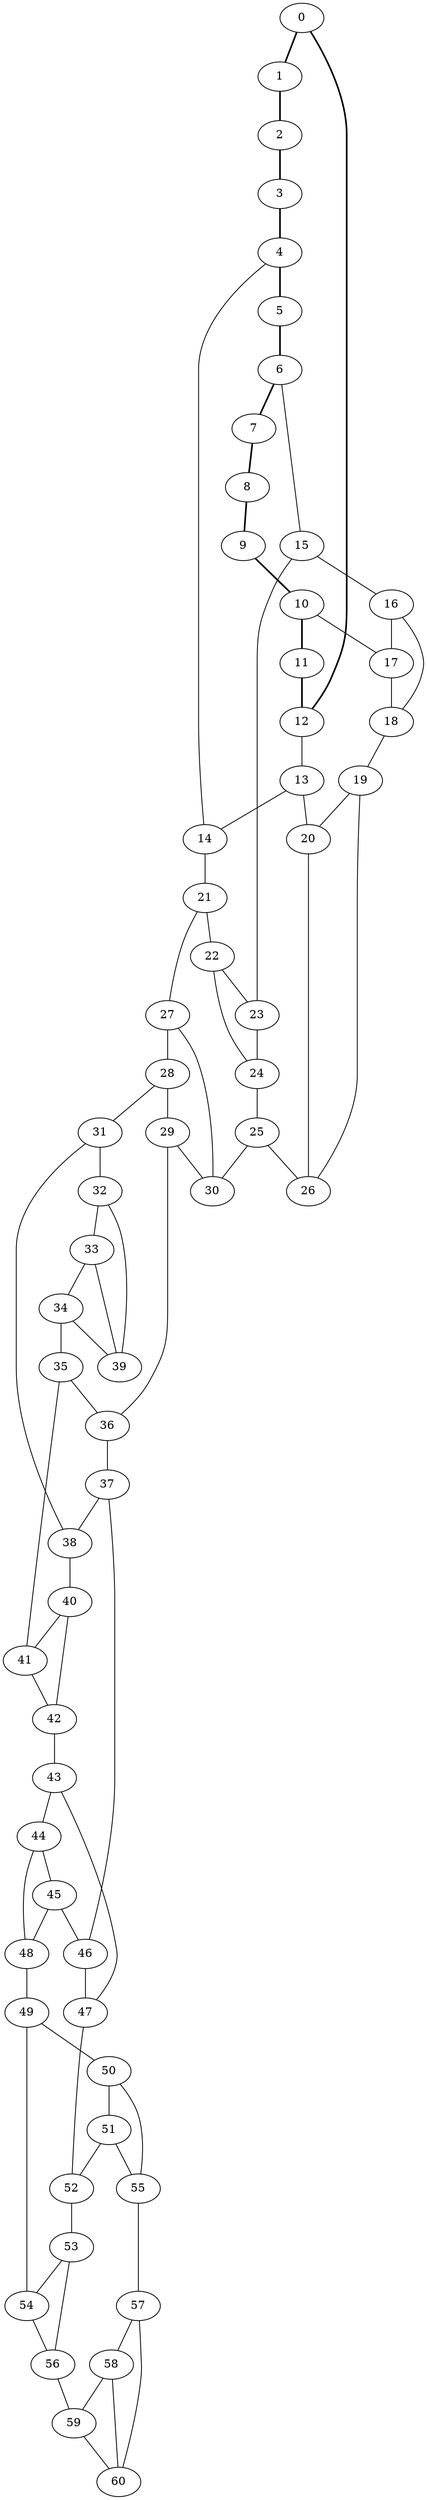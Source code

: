 //Inside of this graph isn't 3-connected
graph G {
0 [ pos = " 14.50,0.00!" ];
0 -- 1[style=bold];
0 -- 12[style=bold];
1 [ pos = " 12.84,6.74!" ];
1 -- 2[style=bold];
2 [ pos = " 8.24,11.93!" ];
2 -- 3[style=bold];
3 [ pos = " 1.75,14.39!" ];
3 -- 4[style=bold];
4 [ pos = " -5.14,13.56!" ];
4 -- 5[style=bold];
4 -- 14;
5 [ pos = " -10.85,9.62!" ];
5 -- 6[style=bold];
6 [ pos = " -14.08,3.47!" ];
6 -- 7[style=bold];
6 -- 15;
7 [ pos = " -14.08,-3.47!" ];
7 -- 8[style=bold];
8 [ pos = " -10.85,-9.62!" ];
8 -- 9[style=bold];
9 [ pos = " -5.14,-13.56!" ];
9 -- 10[style=bold];
10 [ pos = " 1.75,-14.39!" ];
10 -- 11[style=bold];
10 -- 17;
11 [ pos = " 8.24,-11.93!" ];
11 -- 12[style=bold];
12 [ pos = " 12.84,-6.74!" ];
12 -- 13;
13 -- 14;
13 -- 20;
14 -- 21;
15 -- 16;
15 -- 23;
16 -- 17;
16 -- 18;
17 -- 18;
18 -- 19;
19 -- 20;
19 -- 26;
20 -- 26;
21 -- 22;
21 -- 27;
22 -- 23;
22 -- 24;
23 -- 24;
24 -- 25;
25 -- 26;
25 -- 30;
27 -- 28;
27 -- 30;
28 -- 29;
28 -- 31;
29 -- 30;
29 -- 36;
31 -- 32;
31 -- 38;
32 -- 33;
32 -- 39;
33 -- 34;
33 -- 39;
34 -- 35;
34 -- 39;
35 -- 36;
35 -- 41;
36 -- 37;
37 -- 38;
37 -- 46;
38 -- 40;
40 -- 41;
40 -- 42;
41 -- 42;
42 -- 43;
43 -- 44;
43 -- 47;
44 -- 45;
44 -- 48;
45 -- 46;
45 -- 48;
46 -- 47;
47 -- 52;
48 -- 49;
49 -- 50;
49 -- 54;
50 -- 51;
50 -- 55;
51 -- 52;
51 -- 55;
52 -- 53;
53 -- 54;
53 -- 56;
54 -- 56;
55 -- 57;
56 -- 59;
57 -- 58;
57 -- 60;
58 -- 59;
58 -- 60;
59 -- 60;
}
